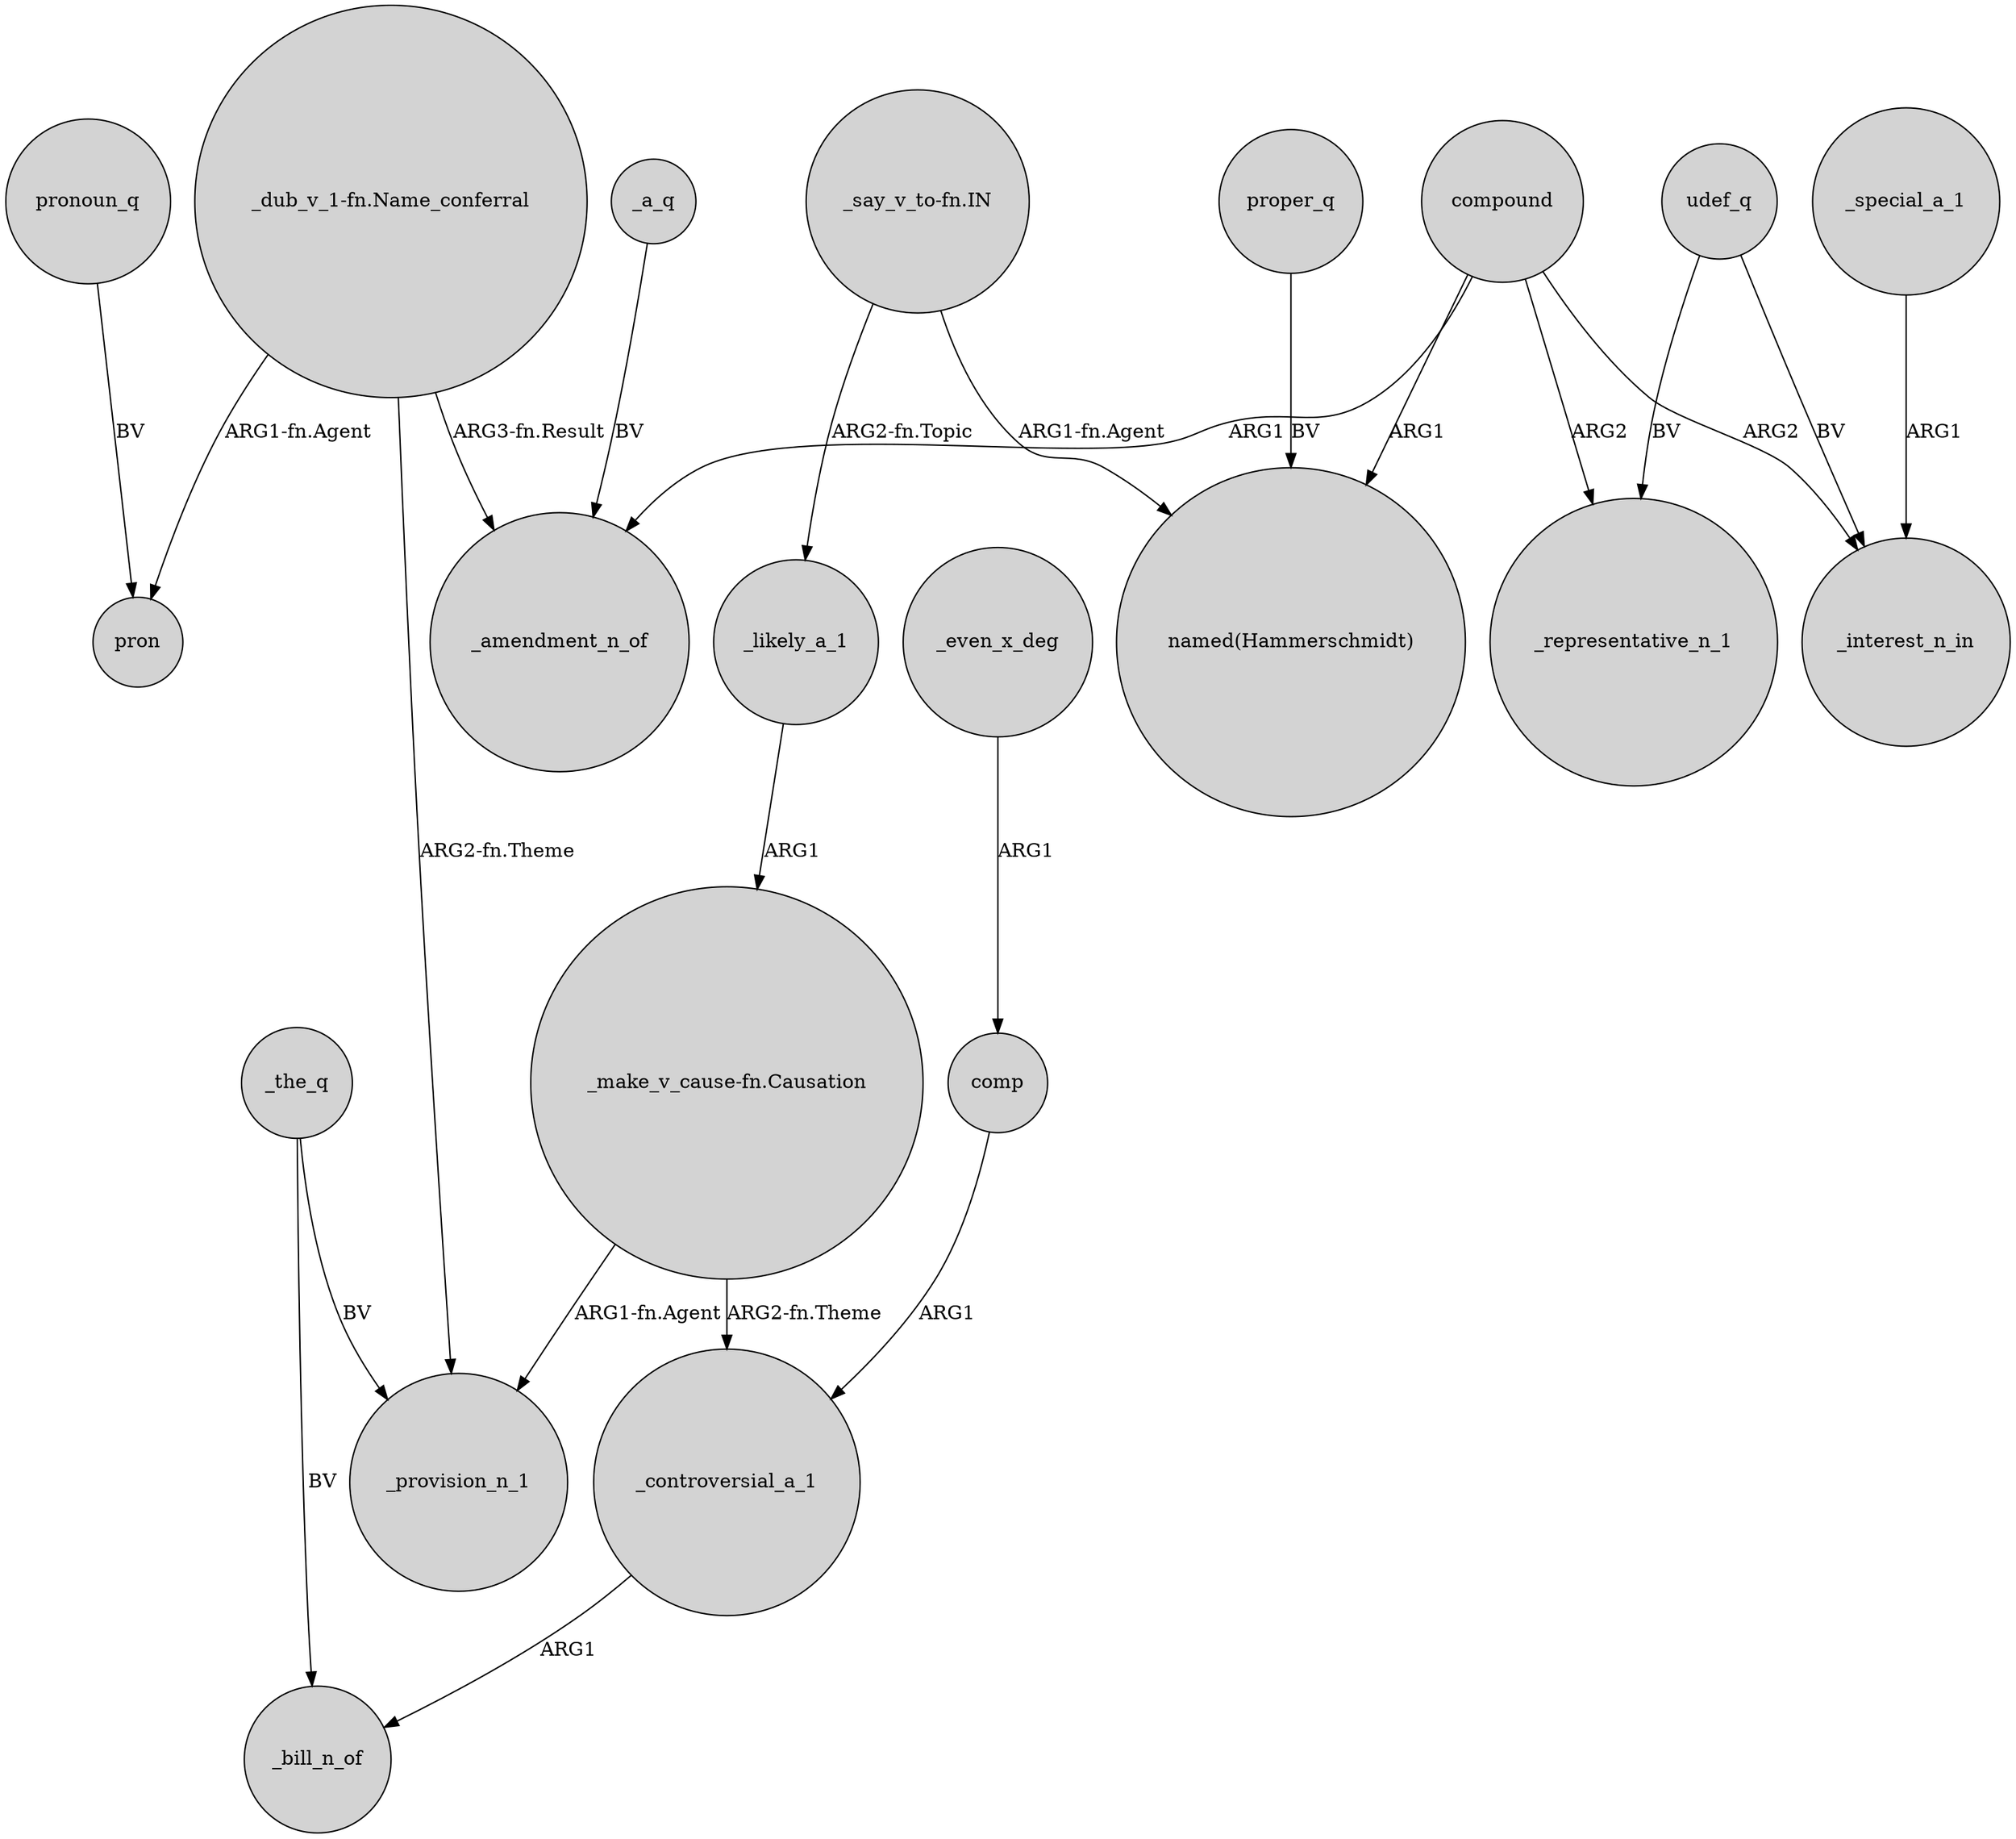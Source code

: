 digraph {
	node [shape=circle style=filled]
	_the_q -> _bill_n_of [label=BV]
	compound -> "named(Hammerschmidt)" [label=ARG1]
	"_dub_v_1-fn.Name_conferral" -> _provision_n_1 [label="ARG2-fn.Theme"]
	"_dub_v_1-fn.Name_conferral" -> pron [label="ARG1-fn.Agent"]
	_special_a_1 -> _interest_n_in [label=ARG1]
	_a_q -> _amendment_n_of [label=BV]
	udef_q -> _interest_n_in [label=BV]
	compound -> _interest_n_in [label=ARG2]
	_likely_a_1 -> "_make_v_cause-fn.Causation" [label=ARG1]
	compound -> _amendment_n_of [label=ARG1]
	_even_x_deg -> comp [label=ARG1]
	comp -> _controversial_a_1 [label=ARG1]
	pronoun_q -> pron [label=BV]
	compound -> _representative_n_1 [label=ARG2]
	"_say_v_to-fn.IN" -> "named(Hammerschmidt)" [label="ARG1-fn.Agent"]
	proper_q -> "named(Hammerschmidt)" [label=BV]
	"_dub_v_1-fn.Name_conferral" -> _amendment_n_of [label="ARG3-fn.Result"]
	_the_q -> _provision_n_1 [label=BV]
	udef_q -> _representative_n_1 [label=BV]
	"_say_v_to-fn.IN" -> _likely_a_1 [label="ARG2-fn.Topic"]
	"_make_v_cause-fn.Causation" -> _provision_n_1 [label="ARG1-fn.Agent"]
	"_make_v_cause-fn.Causation" -> _controversial_a_1 [label="ARG2-fn.Theme"]
	_controversial_a_1 -> _bill_n_of [label=ARG1]
}
